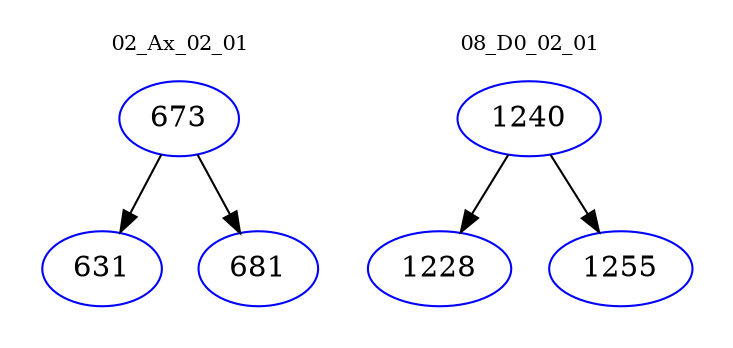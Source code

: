 digraph{
subgraph cluster_0 {
color = white
label = "02_Ax_02_01";
fontsize=10;
T0_673 [label="673", color="blue"]
T0_673 -> T0_631 [color="black"]
T0_631 [label="631", color="blue"]
T0_673 -> T0_681 [color="black"]
T0_681 [label="681", color="blue"]
}
subgraph cluster_1 {
color = white
label = "08_D0_02_01";
fontsize=10;
T1_1240 [label="1240", color="blue"]
T1_1240 -> T1_1228 [color="black"]
T1_1228 [label="1228", color="blue"]
T1_1240 -> T1_1255 [color="black"]
T1_1255 [label="1255", color="blue"]
}
}
